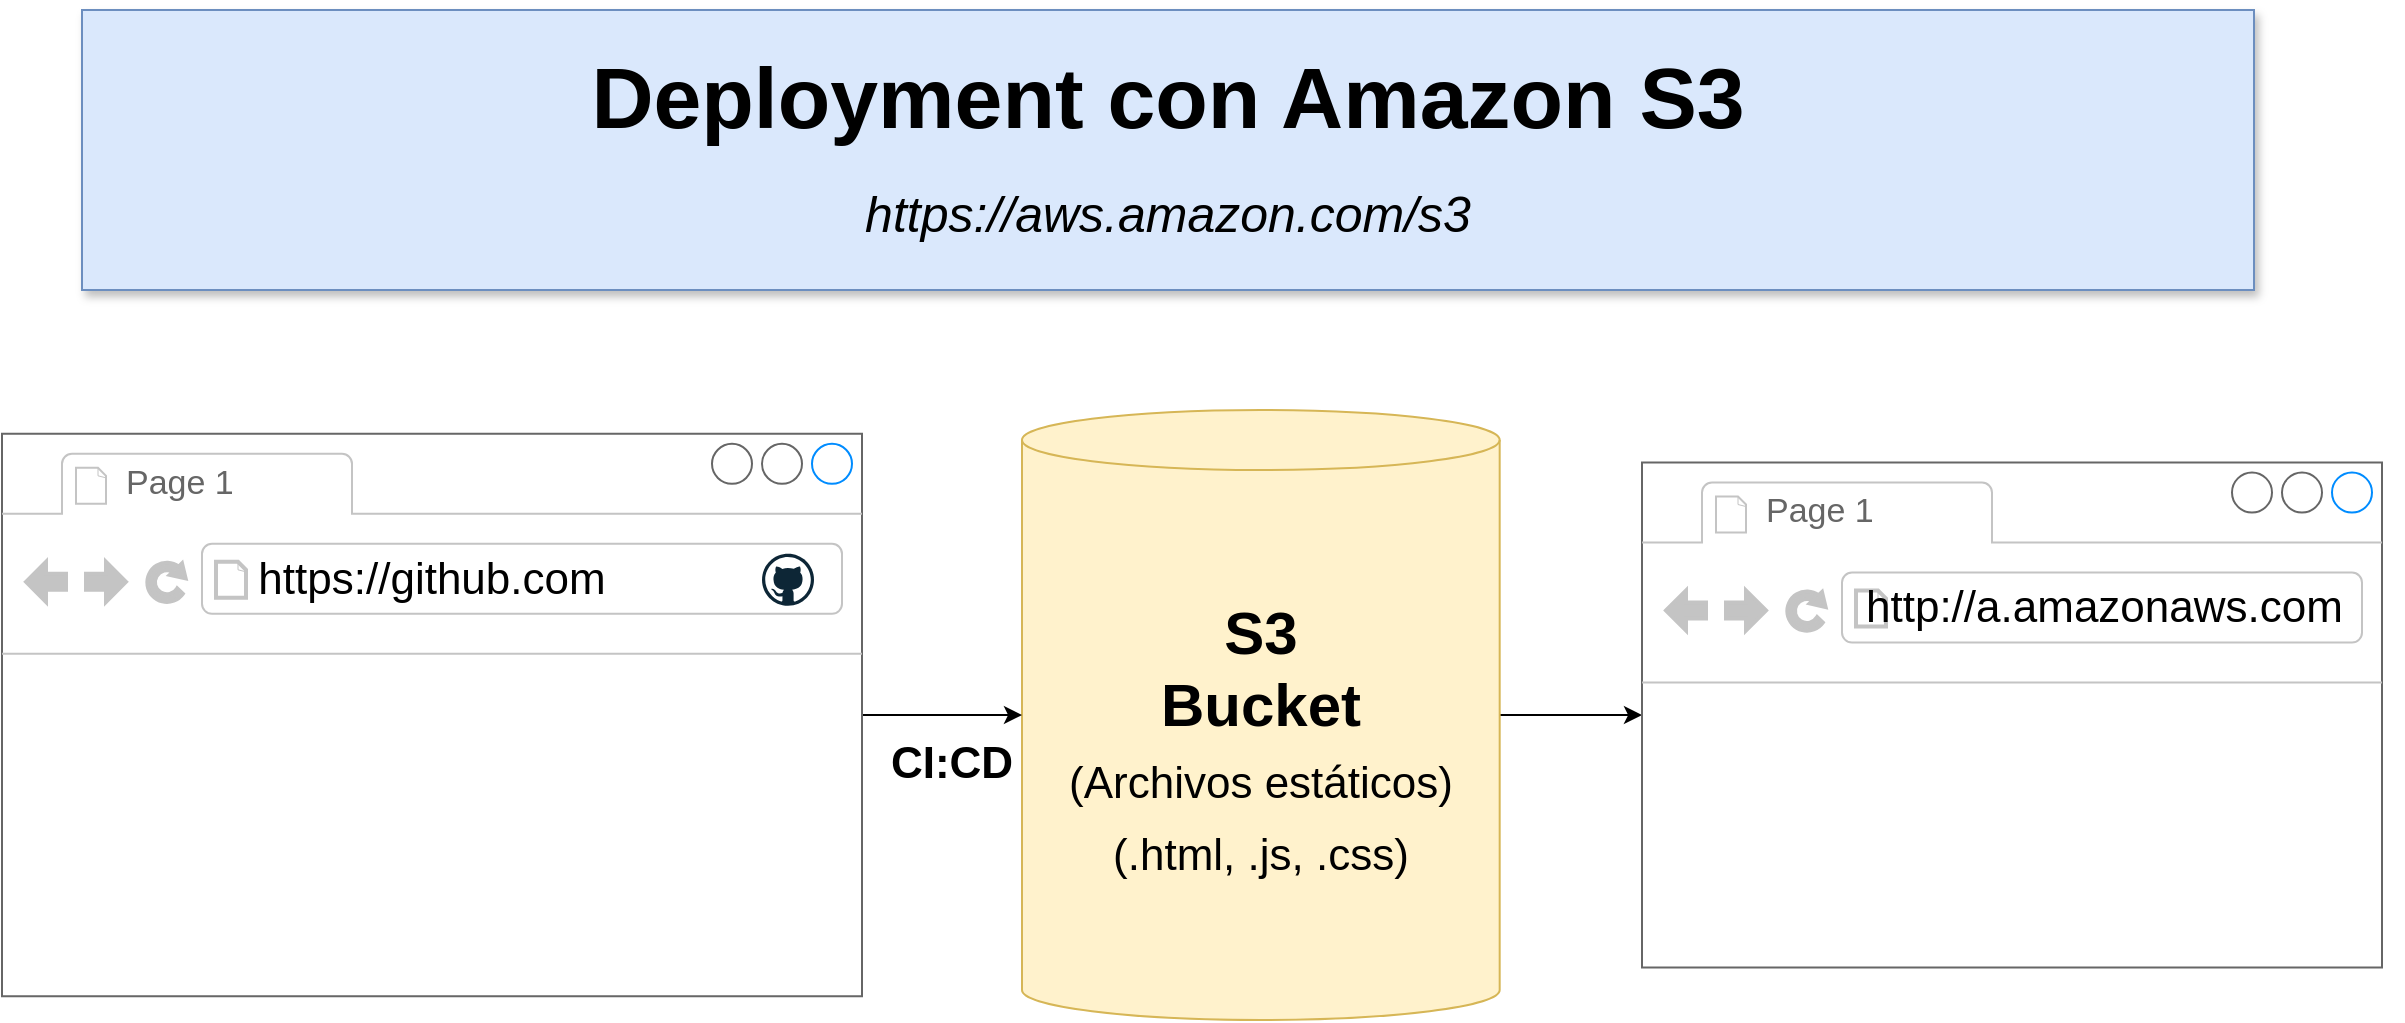 <mxfile version="14.1.8" type="device" pages="4"><diagram id="hD3O90HdkTA4cO741P70" name="intro-1"><mxGraphModel dx="1398" dy="2106" grid="1" gridSize="10" guides="1" tooltips="1" connect="1" arrows="1" fold="1" page="1" pageScale="1" pageWidth="850" pageHeight="1400" math="0" shadow="0"><root><mxCell id="0"/><mxCell id="1" parent="0"/><mxCell id="wElGDZaeVAgzbxLIF-cZ-1" value="Deployment con Amazon S3&lt;br&gt;&lt;span style=&quot;font-size: 25px ; font-weight: 400&quot;&gt;&lt;i&gt;https://aws.amazon.com/s3&lt;/i&gt;&lt;/span&gt;" style="rounded=0;whiteSpace=wrap;html=1;shadow=1;fontSize=43;fillColor=#dae8fc;strokeColor=#6c8ebf;fontStyle=1;" parent="1" vertex="1"><mxGeometry x="220" y="-290" width="1086" height="140" as="geometry"/></mxCell><mxCell id="aKD3tLkoaWOVcsxoQMgb-8" style="edgeStyle=orthogonalEdgeStyle;rounded=0;orthogonalLoop=1;jettySize=auto;html=1;" edge="1" parent="1" source="wBsKO5Haon16cJ_214wn-1" target="aKD3tLkoaWOVcsxoQMgb-1"><mxGeometry relative="1" as="geometry"/></mxCell><mxCell id="wBsKO5Haon16cJ_214wn-1" value="S3&lt;br style=&quot;font-size: 30px&quot;&gt;Bucket&lt;br&gt;&lt;span style=&quot;font-weight: normal&quot;&gt;&lt;font style=&quot;font-size: 22px&quot;&gt;(Archivos estáticos)&lt;br&gt;(.html, .js, .css)&lt;br&gt;&lt;/font&gt;&lt;/span&gt;" style="shape=cylinder3;whiteSpace=wrap;html=1;boundedLbl=1;backgroundOutline=1;size=15;fillColor=#fff2cc;strokeColor=#d6b656;fontSize=30;fontStyle=1" parent="1" vertex="1"><mxGeometry x="690" y="-90" width="238.84" height="305" as="geometry"/></mxCell><mxCell id="wBsKO5Haon16cJ_214wn-2" style="edgeStyle=orthogonalEdgeStyle;rounded=0;orthogonalLoop=1;jettySize=auto;html=1;entryX=0;entryY=0.5;entryDx=0;entryDy=0;entryPerimeter=0;fontSize=22;" parent="1" source="wBsKO5Haon16cJ_214wn-3" target="wBsKO5Haon16cJ_214wn-1" edge="1"><mxGeometry relative="1" as="geometry"/></mxCell><mxCell id="wBsKO5Haon16cJ_214wn-3" value="" style="strokeWidth=1;shadow=0;dashed=0;align=center;html=1;shape=mxgraph.mockup.containers.browserWindow;rSize=0;strokeColor=#666666;strokeColor2=#008cff;strokeColor3=#c4c4c4;mainText=,;recursiveResize=0;fontSize=15;" parent="1" vertex="1"><mxGeometry x="180" y="-78.09" width="430" height="281.19" as="geometry"/></mxCell><mxCell id="wBsKO5Haon16cJ_214wn-4" value="Page 1" style="strokeWidth=1;shadow=0;dashed=0;align=center;html=1;shape=mxgraph.mockup.containers.anchor;fontSize=17;fontColor=#666666;align=left;" parent="wBsKO5Haon16cJ_214wn-3" vertex="1"><mxGeometry x="60" y="12" width="110" height="26" as="geometry"/></mxCell><mxCell id="wBsKO5Haon16cJ_214wn-5" value="" style="strokeWidth=1;shadow=0;dashed=0;align=center;html=1;shape=mxgraph.mockup.containers.anchor;rSize=0;fontSize=17;fontColor=#666666;align=left;" parent="wBsKO5Haon16cJ_214wn-3" vertex="1"><mxGeometry x="130" y="60" width="250" height="26" as="geometry"/></mxCell><mxCell id="wBsKO5Haon16cJ_214wn-6" value="" style="dashed=0;outlineConnect=0;html=1;align=center;labelPosition=center;verticalLabelPosition=bottom;verticalAlign=top;shape=mxgraph.weblogos.github;fontSize=30;" parent="wBsKO5Haon16cJ_214wn-3" vertex="1"><mxGeometry x="380" y="60" width="26" height="26" as="geometry"/></mxCell><mxCell id="wBsKO5Haon16cJ_214wn-9" value="https://github.com" style="text;html=1;strokeColor=none;fillColor=none;align=center;verticalAlign=middle;whiteSpace=wrap;rounded=0;fontSize=22;" parent="wBsKO5Haon16cJ_214wn-3" vertex="1"><mxGeometry x="110" y="63" width="210" height="20" as="geometry"/></mxCell><mxCell id="wBsKO5Haon16cJ_214wn-10" value="CI:CD" style="text;html=1;strokeColor=none;fillColor=none;align=center;verticalAlign=middle;whiteSpace=wrap;rounded=0;fontSize=22;fontStyle=1" parent="1" vertex="1"><mxGeometry x="620" y="71.91" width="70" height="30" as="geometry"/></mxCell><mxCell id="aKD3tLkoaWOVcsxoQMgb-1" value="" style="strokeWidth=1;shadow=0;dashed=0;align=center;html=1;shape=mxgraph.mockup.containers.browserWindow;rSize=0;strokeColor=#666666;strokeColor2=#008cff;strokeColor3=#c4c4c4;mainText=,;recursiveResize=0;fontSize=15;" vertex="1" parent="1"><mxGeometry x="1000" y="-63.74" width="370" height="252.49" as="geometry"/></mxCell><mxCell id="aKD3tLkoaWOVcsxoQMgb-2" value="Page 1" style="strokeWidth=1;shadow=0;dashed=0;align=center;html=1;shape=mxgraph.mockup.containers.anchor;fontSize=17;fontColor=#666666;align=left;" vertex="1" parent="aKD3tLkoaWOVcsxoQMgb-1"><mxGeometry x="60" y="12" width="110" height="26" as="geometry"/></mxCell><mxCell id="aKD3tLkoaWOVcsxoQMgb-3" value="" style="strokeWidth=1;shadow=0;dashed=0;align=center;html=1;shape=mxgraph.mockup.containers.anchor;rSize=0;fontSize=17;fontColor=#666666;align=left;" vertex="1" parent="aKD3tLkoaWOVcsxoQMgb-1"><mxGeometry x="130" y="60" width="250" height="26" as="geometry"/></mxCell><mxCell id="aKD3tLkoaWOVcsxoQMgb-5" value="http://a.amazonaws.com" style="text;html=1;strokeColor=none;fillColor=none;align=left;verticalAlign=middle;whiteSpace=wrap;rounded=0;fontSize=22;" vertex="1" parent="aKD3tLkoaWOVcsxoQMgb-1"><mxGeometry x="110" y="63" width="250" height="20" as="geometry"/></mxCell></root></mxGraphModel></diagram><diagram id="VK9lqfGoYmemmOqh1E7f" name="steps-with-git-2"><mxGraphModel dx="2248" dy="2106" grid="1" gridSize="10" guides="1" tooltips="1" connect="1" arrows="1" fold="1" page="1" pageScale="1" pageWidth="850" pageHeight="1400" math="0" shadow="0"><root><mxCell id="dM5yCjbV6uQ39A8I7cjs-0"/><mxCell id="dM5yCjbV6uQ39A8I7cjs-1" parent="dM5yCjbV6uQ39A8I7cjs-0"/><mxCell id="24RhqcAIzqRcCgwGHfrH-0" value="Pasos con Git/Github/React/S3" style="rounded=0;whiteSpace=wrap;html=1;shadow=1;fontSize=43;fillColor=#dae8fc;strokeColor=#6c8ebf;fontStyle=1;" parent="dM5yCjbV6uQ39A8I7cjs-1" vertex="1"><mxGeometry x="-10" y="-30" width="1086" height="90" as="geometry"/></mxCell><mxCell id="Ojb9IGb-vmszEi8XtMDr-0" value="Crea un repositorio en Github" style="rounded=0;whiteSpace=wrap;html=1;shadow=1;fontSize=30;fontStyle=0;fillColor=#f5f5f5;strokeColor=#666666;fontColor=#333333;" parent="dM5yCjbV6uQ39A8I7cjs-1" vertex="1"><mxGeometry x="-10" y="80" width="1086" height="70" as="geometry"/></mxCell><mxCell id="Ojb9IGb-vmszEi8XtMDr-1" value="Ten lista ó genera una aplicación en React (create-react-app)" style="rounded=0;whiteSpace=wrap;html=1;shadow=1;fontSize=30;fontStyle=0;fillColor=#f5f5f5;strokeColor=#666666;fontColor=#333333;" parent="dM5yCjbV6uQ39A8I7cjs-1" vertex="1"><mxGeometry x="-10" y="170" width="1086" height="70" as="geometry"/></mxCell><mxCell id="Ojb9IGb-vmszEi8XtMDr-2" value="Crea un repositorio local en git, .gitignore y remotos" style="rounded=0;whiteSpace=wrap;html=1;shadow=1;fontSize=30;fontStyle=0;fillColor=#f5f5f5;strokeColor=#666666;fontColor=#333333;" parent="dM5yCjbV6uQ39A8I7cjs-1" vertex="1"><mxGeometry x="-10" y="260" width="1086" height="70" as="geometry"/></mxCell><mxCell id="Ojb9IGb-vmszEi8XtMDr-3" value="Empuja el código a Github (prueba rápida)" style="rounded=0;whiteSpace=wrap;html=1;shadow=1;fontSize=30;fontStyle=0;fillColor=#f5f5f5;strokeColor=#666666;fontColor=#333333;" parent="dM5yCjbV6uQ39A8I7cjs-1" vertex="1"><mxGeometry x="-10" y="350" width="1086" height="70" as="geometry"/></mxCell><mxCell id="Ojb9IGb-vmszEi8XtMDr-4" value="Configura CI:CD (ejecutado a través de Github)" style="rounded=0;whiteSpace=wrap;html=1;shadow=1;fontSize=30;fontStyle=0;fillColor=#fff2cc;strokeColor=#d6b656;" parent="dM5yCjbV6uQ39A8I7cjs-1" vertex="1"><mxGeometry x="-10" y="440" width="1086" height="70" as="geometry"/></mxCell><mxCell id="Ojb9IGb-vmszEi8XtMDr-5" value="CI = Integración continua" style="text;html=1;strokeColor=none;fillColor=none;align=center;verticalAlign=middle;whiteSpace=wrap;rounded=0;fontSize=26;fontStyle=2" parent="dM5yCjbV6uQ39A8I7cjs-1" vertex="1"><mxGeometry x="140" y="630" width="370" height="20" as="geometry"/></mxCell><mxCell id="Ojb9IGb-vmszEi8XtMDr-6" value="CD = Despliegue continuo" style="text;html=1;strokeColor=none;fillColor=none;align=center;verticalAlign=middle;whiteSpace=wrap;rounded=0;fontSize=26;fontStyle=2" parent="dM5yCjbV6uQ39A8I7cjs-1" vertex="1"><mxGeometry x="540" y="630" width="370" height="20" as="geometry"/></mxCell><mxCell id="Ojb9IGb-vmszEi8XtMDr-8" value="" style="endArrow=classic;html=1;fontSize=26;strokeWidth=3;" parent="dM5yCjbV6uQ39A8I7cjs-1" edge="1"><mxGeometry width="50" height="50" relative="1" as="geometry"><mxPoint x="-30" y="80" as="sourcePoint"/><mxPoint x="-30" y="590" as="targetPoint"/></mxGeometry></mxCell><mxCell id="DJrOMzda81cC4K7jxtKC-0" value="Crea y configura un Bucket en AWS S3" style="rounded=0;whiteSpace=wrap;html=1;shadow=1;fontSize=30;fontStyle=0;fillColor=#fff2cc;strokeColor=#d6b656;" parent="dM5yCjbV6uQ39A8I7cjs-1" vertex="1"><mxGeometry x="-10" y="530" width="1086" height="70" as="geometry"/></mxCell></root></mxGraphModel></diagram><diagram id="sO0TA8_Q2Y8vWSx1X1Gr" name="actions-3"><mxGraphModel dx="1398" dy="706" grid="1" gridSize="10" guides="1" tooltips="1" connect="1" arrows="1" fold="1" page="1" pageScale="1" pageWidth="850" pageHeight="1400" math="0" shadow="0"><root><mxCell id="iJrKwW-9MEkcxAUrKgZg-0"/><mxCell id="iJrKwW-9MEkcxAUrKgZg-1" parent="iJrKwW-9MEkcxAUrKgZg-0"/><mxCell id="RL7ModpfsPUMz_QxoF2Z-0" style="edgeStyle=orthogonalEdgeStyle;rounded=0;orthogonalLoop=1;jettySize=auto;html=1;entryX=-0.005;entryY=0.298;entryDx=0;entryDy=0;fontSize=27;fontColor=#4D4D4D;entryPerimeter=0;" parent="iJrKwW-9MEkcxAUrKgZg-1" source="RL7ModpfsPUMz_QxoF2Z-1" target="RL7ModpfsPUMz_QxoF2Z-10" edge="1"><mxGeometry relative="1" as="geometry"/></mxCell><mxCell id="RL7ModpfsPUMz_QxoF2Z-1" value="Push" style="rounded=0;whiteSpace=wrap;html=1;fontSize=27;fontColor=#333333;align=center;fillColor=#f5f5f5;strokeColor=#666666;fontStyle=2" parent="iJrKwW-9MEkcxAUrKgZg-1" vertex="1"><mxGeometry x="270" y="330" width="380" height="60" as="geometry"/></mxCell><mxCell id="RL7ModpfsPUMz_QxoF2Z-2" value="Eventos" style="text;html=1;strokeColor=none;fillColor=none;align=center;verticalAlign=middle;whiteSpace=wrap;rounded=0;fontSize=30;fontColor=#4D4D4D;fontStyle=2" parent="iJrKwW-9MEkcxAUrKgZg-1" vertex="1"><mxGeometry x="395" y="280" width="130" height="40" as="geometry"/></mxCell><mxCell id="RL7ModpfsPUMz_QxoF2Z-3" style="edgeStyle=orthogonalEdgeStyle;rounded=0;orthogonalLoop=1;jettySize=auto;html=1;exitX=1;exitY=0.5;exitDx=0;exitDy=0;fontSize=27;fontColor=#4D4D4D;" parent="iJrKwW-9MEkcxAUrKgZg-1" source="RL7ModpfsPUMz_QxoF2Z-4" edge="1"><mxGeometry relative="1" as="geometry"><mxPoint x="740" y="360" as="targetPoint"/></mxGeometry></mxCell><mxCell id="RL7ModpfsPUMz_QxoF2Z-4" value="Pull Request" style="rounded=0;whiteSpace=wrap;html=1;fontSize=27;fontColor=#333333;align=center;fillColor=#f5f5f5;strokeColor=#666666;fontStyle=2" parent="iJrKwW-9MEkcxAUrKgZg-1" vertex="1"><mxGeometry x="270" y="390" width="380" height="60" as="geometry"/></mxCell><mxCell id="RL7ModpfsPUMz_QxoF2Z-5" style="edgeStyle=orthogonalEdgeStyle;rounded=0;orthogonalLoop=1;jettySize=auto;html=1;exitX=1;exitY=0.5;exitDx=0;exitDy=0;fontSize=27;fontColor=#4D4D4D;" parent="iJrKwW-9MEkcxAUrKgZg-1" source="RL7ModpfsPUMz_QxoF2Z-6" edge="1"><mxGeometry relative="1" as="geometry"><mxPoint x="740" y="420" as="targetPoint"/></mxGeometry></mxCell><mxCell id="RL7ModpfsPUMz_QxoF2Z-6" value="Fork" style="rounded=0;whiteSpace=wrap;html=1;fontSize=27;fontColor=#333333;align=center;fillColor=#f5f5f5;strokeColor=#666666;fontStyle=2" parent="iJrKwW-9MEkcxAUrKgZg-1" vertex="1"><mxGeometry x="270" y="450" width="380" height="60" as="geometry"/></mxCell><mxCell id="RL7ModpfsPUMz_QxoF2Z-7" style="edgeStyle=orthogonalEdgeStyle;rounded=0;orthogonalLoop=1;jettySize=auto;html=1;fontSize=27;fontColor=#4D4D4D;" parent="iJrKwW-9MEkcxAUrKgZg-1" source="RL7ModpfsPUMz_QxoF2Z-8" edge="1"><mxGeometry relative="1" as="geometry"><mxPoint x="740" y="480" as="targetPoint"/></mxGeometry></mxCell><mxCell id="RL7ModpfsPUMz_QxoF2Z-8" value="Issues" style="rounded=0;whiteSpace=wrap;html=1;fontSize=27;fontColor=#333333;align=center;fillColor=#f5f5f5;strokeColor=#666666;fontStyle=2" parent="iJrKwW-9MEkcxAUrKgZg-1" vertex="1"><mxGeometry x="270" y="510" width="380" height="60" as="geometry"/></mxCell><mxCell id="RL7ModpfsPUMz_QxoF2Z-9" value="¡Muchos más...!" style="rounded=0;whiteSpace=wrap;html=1;fontSize=27;fontColor=#333333;align=center;fillColor=#f5f5f5;strokeColor=#666666;fontStyle=2" parent="iJrKwW-9MEkcxAUrKgZg-1" vertex="1"><mxGeometry x="270" y="570" width="380" height="60" as="geometry"/></mxCell><mxCell id="RL7ModpfsPUMz_QxoF2Z-10" value="" style="rounded=0;whiteSpace=wrap;html=1;fontSize=27;fontColor=#4D4D4D;align=center;" parent="iJrKwW-9MEkcxAUrKgZg-1" vertex="1"><mxGeometry x="800" y="240" width="560" height="400" as="geometry"/></mxCell><mxCell id="RL7ModpfsPUMz_QxoF2Z-11" value="&lt;span style=&quot;color: rgb(0, 0, 0); font-size: 33px; font-weight: 700;&quot;&gt;Repositorio en Github&lt;/span&gt;" style="rounded=0;whiteSpace=wrap;html=1;fontSize=33;fontColor=#4D4D4D;align=center;" parent="iJrKwW-9MEkcxAUrKgZg-1" vertex="1"><mxGeometry x="800" y="240" width="560" height="60" as="geometry"/></mxCell><mxCell id="RL7ModpfsPUMz_QxoF2Z-12" style="edgeStyle=orthogonalEdgeStyle;rounded=0;orthogonalLoop=1;jettySize=auto;html=1;entryX=0.5;entryY=0;entryDx=0;entryDy=0;fontSize=27;fontColor=#4D4D4D;" parent="iJrKwW-9MEkcxAUrKgZg-1" source="RL7ModpfsPUMz_QxoF2Z-13" target="RL7ModpfsPUMz_QxoF2Z-14" edge="1"><mxGeometry relative="1" as="geometry"/></mxCell><mxCell id="RL7ModpfsPUMz_QxoF2Z-13" value="¡Ocurrió un evento!" style="rounded=0;whiteSpace=wrap;html=1;fontSize=27;align=center;fillColor=#d5e8d4;strokeColor=#82b366;fontStyle=1" parent="iJrKwW-9MEkcxAUrKgZg-1" vertex="1"><mxGeometry x="830" y="330" width="500" height="60" as="geometry"/></mxCell><mxCell id="RL7ModpfsPUMz_QxoF2Z-14" value="Corre todos los flujos de trabajo relacionados con ese evento" style="rounded=0;whiteSpace=wrap;html=1;fontSize=27;align=center;fillColor=#d5e8d4;strokeColor=#82b366;fontStyle=1" parent="iJrKwW-9MEkcxAUrKgZg-1" vertex="1"><mxGeometry x="830" y="450" width="500" height="100" as="geometry"/></mxCell></root></mxGraphModel></diagram><diagram id="z15SkMglS-gLjK5Zz8It" name="workflow-actions-4"><mxGraphModel dx="1398" dy="706" grid="1" gridSize="10" guides="1" tooltips="1" connect="1" arrows="1" fold="1" page="1" pageScale="1" pageWidth="850" pageHeight="1400" math="0" shadow="0"><root><mxCell id="dCdrZ9wP1OylNVqiEOC1-0"/><mxCell id="dCdrZ9wP1OylNVqiEOC1-1" parent="dCdrZ9wP1OylNVqiEOC1-0"/><mxCell id="dCdrZ9wP1OylNVqiEOC1-2" value="" style="rounded=0;whiteSpace=wrap;html=1;" parent="dCdrZ9wP1OylNVqiEOC1-1" vertex="1"><mxGeometry x="380" y="90" width="940" height="590" as="geometry"/></mxCell><mxCell id="dCdrZ9wP1OylNVqiEOC1-3" value="Flujo de trabajo para hacer deploy de nuestra app en React" style="rounded=0;whiteSpace=wrap;html=1;fontSize=32;fontStyle=1" parent="dCdrZ9wP1OylNVqiEOC1-1" vertex="1"><mxGeometry x="380" y="90" width="940" height="60" as="geometry"/></mxCell><mxCell id="dCdrZ9wP1OylNVqiEOC1-4" style="edgeStyle=orthogonalEdgeStyle;rounded=0;orthogonalLoop=1;jettySize=auto;html=1;entryX=0.5;entryY=0;entryDx=0;entryDy=0;fontSize=22;" parent="dCdrZ9wP1OylNVqiEOC1-1" source="dCdrZ9wP1OylNVqiEOC1-5" target="dCdrZ9wP1OylNVqiEOC1-9" edge="1"><mxGeometry relative="1" as="geometry"/></mxCell><mxCell id="dCdrZ9wP1OylNVqiEOC1-5" value="Cuando el código sea empujado a la rama 'main'" style="rounded=0;whiteSpace=wrap;html=1;fontSize=30;fillColor=#dae8fc;strokeColor=#6c8ebf;fontStyle=0" parent="dCdrZ9wP1OylNVqiEOC1-1" vertex="1"><mxGeometry x="405" y="170" width="890" height="110" as="geometry"/></mxCell><mxCell id="dCdrZ9wP1OylNVqiEOC1-6" value="" style="shape=curlyBracket;whiteSpace=wrap;html=1;rounded=1;fontSize=22;align=center;strokeWidth=2;" parent="dCdrZ9wP1OylNVqiEOC1-1" vertex="1"><mxGeometry x="330" y="350" width="60" height="270" as="geometry"/></mxCell><mxCell id="dCdrZ9wP1OylNVqiEOC1-7" value="Comandos ejecutados &lt;br style=&quot;font-size: 24px;&quot;&gt;por una maquina virtual en Github" style="text;html=1;strokeColor=none;fillColor=none;align=center;verticalAlign=middle;whiteSpace=wrap;rounded=0;fontSize=24;" parent="dCdrZ9wP1OylNVqiEOC1-1" vertex="1"><mxGeometry x="40" y="425" width="310" height="110" as="geometry"/></mxCell><mxCell id="dCdrZ9wP1OylNVqiEOC1-8" style="edgeStyle=orthogonalEdgeStyle;rounded=0;orthogonalLoop=1;jettySize=auto;html=1;entryX=0.5;entryY=0;entryDx=0;entryDy=0;fontSize=22;" parent="dCdrZ9wP1OylNVqiEOC1-1" source="dCdrZ9wP1OylNVqiEOC1-9" target="dCdrZ9wP1OylNVqiEOC1-11" edge="1"><mxGeometry relative="1" as="geometry"/></mxCell><mxCell id="dCdrZ9wP1OylNVqiEOC1-9" value="Ubícate en la raíz del proyecto" style="rounded=0;whiteSpace=wrap;html=1;fontSize=24;fillColor=#d5e8d4;strokeColor=#82b366;fontStyle=0" parent="dCdrZ9wP1OylNVqiEOC1-1" vertex="1"><mxGeometry x="407.5" y="320" width="885" height="60" as="geometry"/></mxCell><mxCell id="dCdrZ9wP1OylNVqiEOC1-10" style="edgeStyle=orthogonalEdgeStyle;rounded=0;orthogonalLoop=1;jettySize=auto;html=1;entryX=0.5;entryY=0;entryDx=0;entryDy=0;fontSize=22;" parent="dCdrZ9wP1OylNVqiEOC1-1" source="dCdrZ9wP1OylNVqiEOC1-11" target="dCdrZ9wP1OylNVqiEOC1-13" edge="1"><mxGeometry relative="1" as="geometry"/></mxCell><mxCell id="dCdrZ9wP1OylNVqiEOC1-11" value="Instala dependencias" style="rounded=0;whiteSpace=wrap;html=1;fontSize=24;fillColor=#d5e8d4;strokeColor=#82b366;fontStyle=0" parent="dCdrZ9wP1OylNVqiEOC1-1" vertex="1"><mxGeometry x="407.5" y="410" width="885" height="60" as="geometry"/></mxCell><mxCell id="dCdrZ9wP1OylNVqiEOC1-12" style="edgeStyle=orthogonalEdgeStyle;rounded=0;orthogonalLoop=1;jettySize=auto;html=1;entryX=0.5;entryY=0;entryDx=0;entryDy=0;fontSize=26;" parent="dCdrZ9wP1OylNVqiEOC1-1" source="dCdrZ9wP1OylNVqiEOC1-13" target="dCdrZ9wP1OylNVqiEOC1-14" edge="1"><mxGeometry relative="1" as="geometry"/></mxCell><mxCell id="dCdrZ9wP1OylNVqiEOC1-13" value="Crea una versión de producción" style="rounded=0;whiteSpace=wrap;html=1;fontSize=24;fillColor=#d5e8d4;strokeColor=#82b366;fontStyle=0" parent="dCdrZ9wP1OylNVqiEOC1-1" vertex="1"><mxGeometry x="407.5" y="500" width="885" height="60" as="geometry"/></mxCell><mxCell id="dCdrZ9wP1OylNVqiEOC1-14" value="Envía los archivos estáticos a AWS S3" style="rounded=0;whiteSpace=wrap;html=1;fontSize=24;fillColor=#fff2cc;strokeColor=#d6b656;fontStyle=0" parent="dCdrZ9wP1OylNVqiEOC1-1" vertex="1"><mxGeometry x="407.5" y="590" width="885" height="60" as="geometry"/></mxCell></root></mxGraphModel></diagram></mxfile>